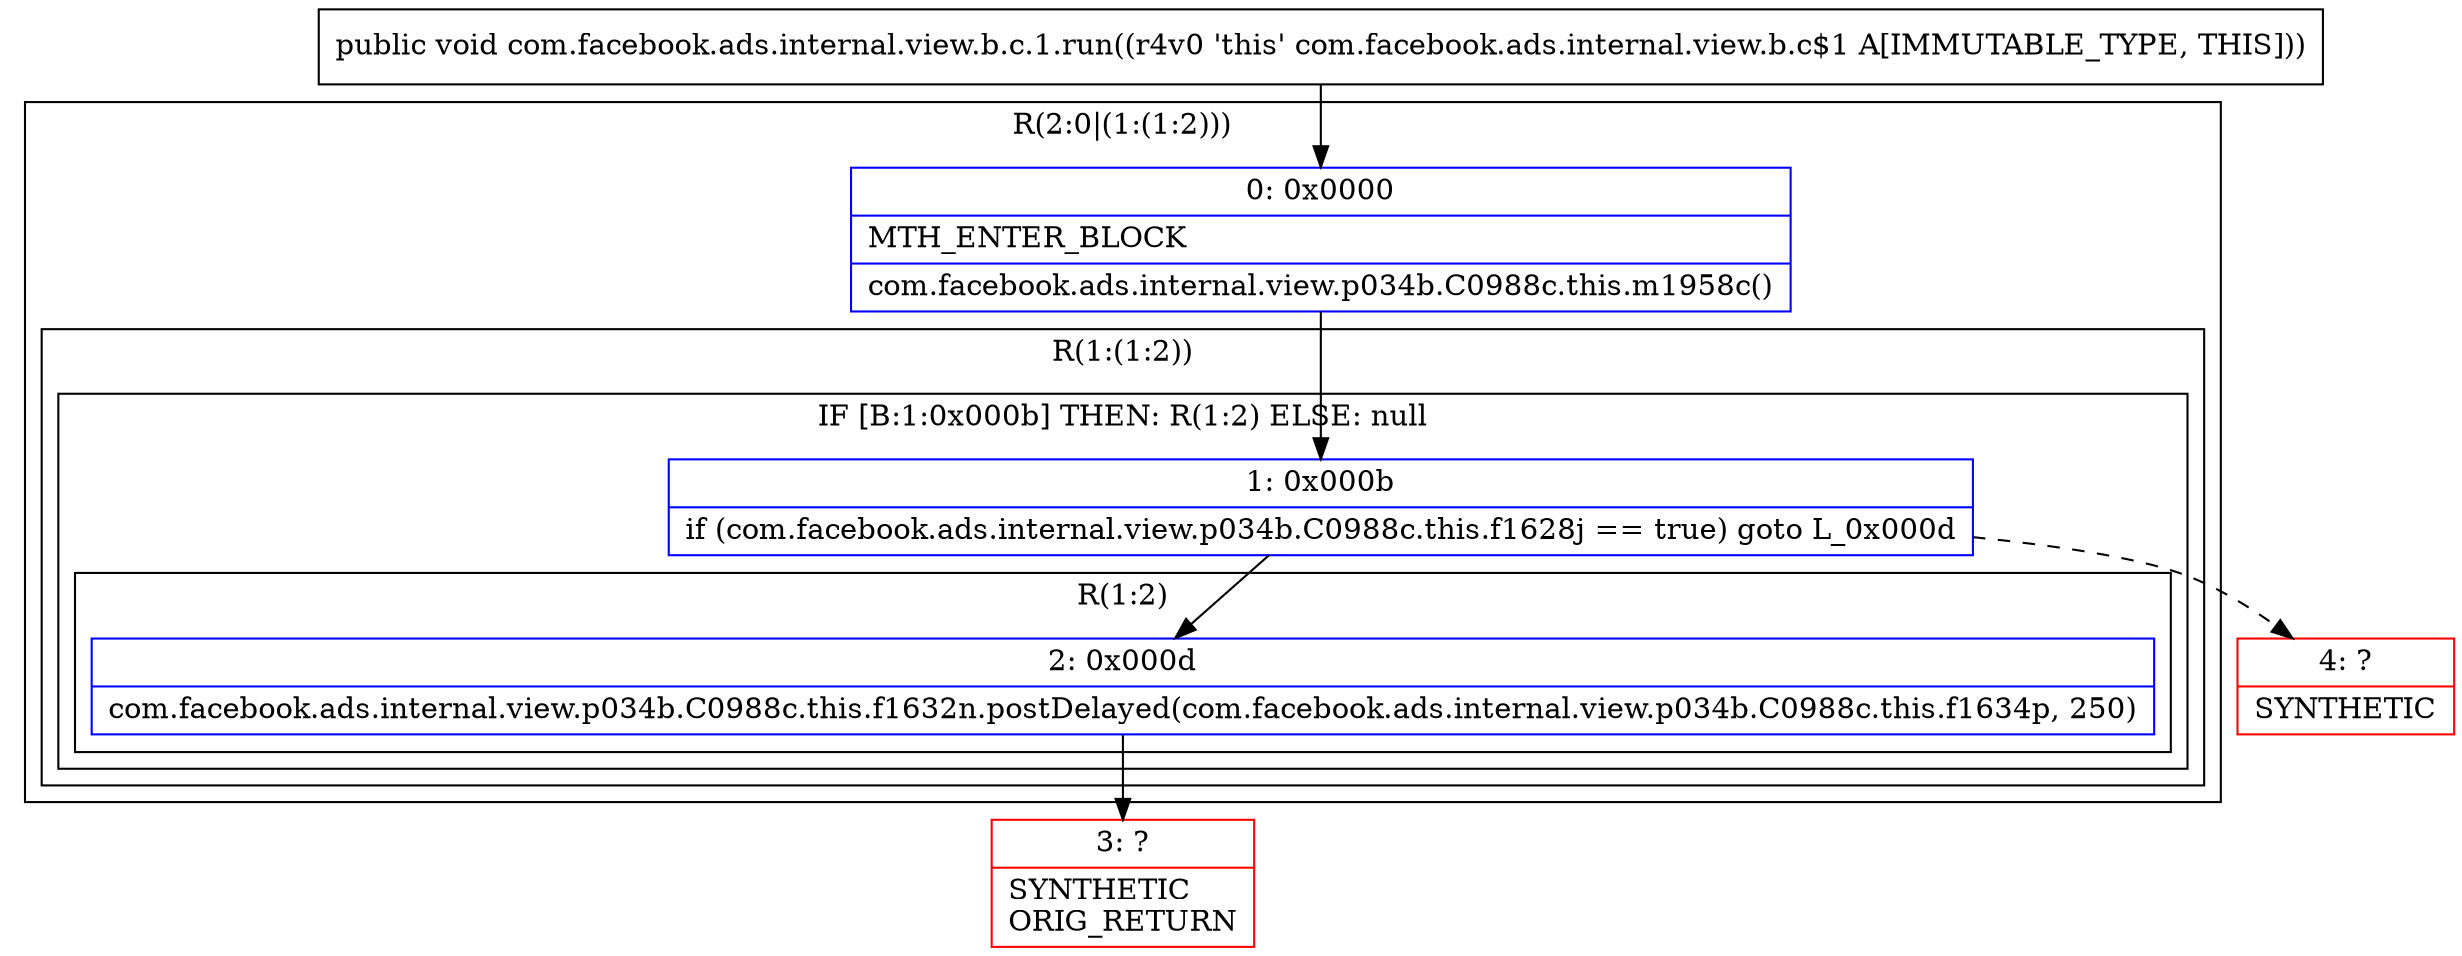 digraph "CFG forcom.facebook.ads.internal.view.b.c.1.run()V" {
subgraph cluster_Region_1570914657 {
label = "R(2:0|(1:(1:2)))";
node [shape=record,color=blue];
Node_0 [shape=record,label="{0\:\ 0x0000|MTH_ENTER_BLOCK\l|com.facebook.ads.internal.view.p034b.C0988c.this.m1958c()\l}"];
subgraph cluster_Region_1693025842 {
label = "R(1:(1:2))";
node [shape=record,color=blue];
subgraph cluster_IfRegion_1986565523 {
label = "IF [B:1:0x000b] THEN: R(1:2) ELSE: null";
node [shape=record,color=blue];
Node_1 [shape=record,label="{1\:\ 0x000b|if (com.facebook.ads.internal.view.p034b.C0988c.this.f1628j == true) goto L_0x000d\l}"];
subgraph cluster_Region_1422289491 {
label = "R(1:2)";
node [shape=record,color=blue];
Node_2 [shape=record,label="{2\:\ 0x000d|com.facebook.ads.internal.view.p034b.C0988c.this.f1632n.postDelayed(com.facebook.ads.internal.view.p034b.C0988c.this.f1634p, 250)\l}"];
}
}
}
}
Node_3 [shape=record,color=red,label="{3\:\ ?|SYNTHETIC\lORIG_RETURN\l}"];
Node_4 [shape=record,color=red,label="{4\:\ ?|SYNTHETIC\l}"];
MethodNode[shape=record,label="{public void com.facebook.ads.internal.view.b.c.1.run((r4v0 'this' com.facebook.ads.internal.view.b.c$1 A[IMMUTABLE_TYPE, THIS])) }"];
MethodNode -> Node_0;
Node_0 -> Node_1;
Node_1 -> Node_2;
Node_1 -> Node_4[style=dashed];
Node_2 -> Node_3;
}

